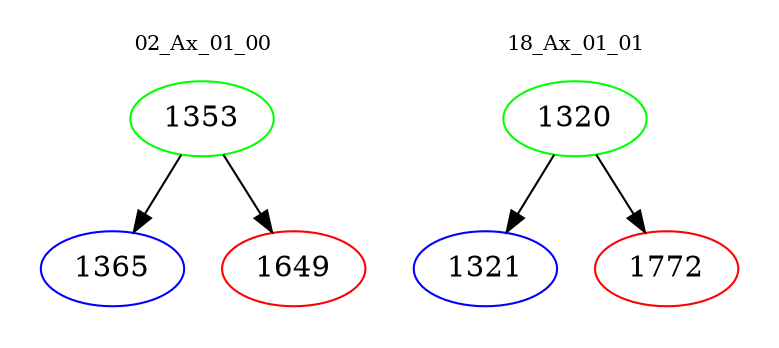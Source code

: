 digraph{
subgraph cluster_0 {
color = white
label = "02_Ax_01_00";
fontsize=10;
T0_1353 [label="1353", color="green"]
T0_1353 -> T0_1365 [color="black"]
T0_1365 [label="1365", color="blue"]
T0_1353 -> T0_1649 [color="black"]
T0_1649 [label="1649", color="red"]
}
subgraph cluster_1 {
color = white
label = "18_Ax_01_01";
fontsize=10;
T1_1320 [label="1320", color="green"]
T1_1320 -> T1_1321 [color="black"]
T1_1321 [label="1321", color="blue"]
T1_1320 -> T1_1772 [color="black"]
T1_1772 [label="1772", color="red"]
}
}
